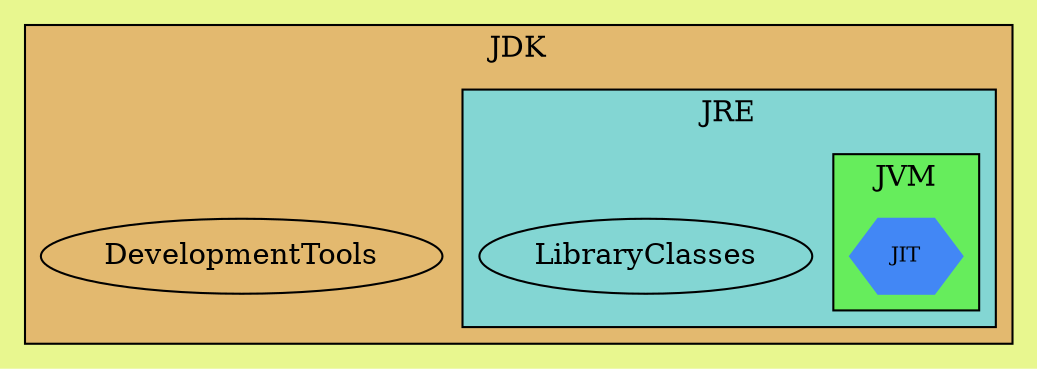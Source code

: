 digraph Java {bgcolor = "#e8f78f"

subgraph cluster_jdk {
label = "JDK";
fillcolor ="#e3b96f";
style = "filled";
DevelopmentTools;

subgraph cluster_jre {
label = "JRE";
fillcolor = "#83d6d3";
style = "filled";
LibraryClasses;

subgraph cluster_jvm {
label = "JVM";
fillcolor = "#66ed5c";
style = "filled";
node [shape = "hexagon" color = "#4287f5" style = "filled" label = "JIT" fontsize = 10]JIT;
}
}
}
}



